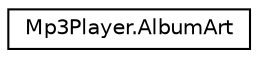 digraph "Graphical Class Hierarchy"
{
  edge [fontname="Helvetica",fontsize="10",labelfontname="Helvetica",labelfontsize="10"];
  node [fontname="Helvetica",fontsize="10",shape=record];
  rankdir="LR";
  Node0 [label="Mp3Player.AlbumArt",height=0.2,width=0.4,color="black", fillcolor="white", style="filled",URL="$class_mp3_player_1_1_album_art.html",tooltip="Class containing utility static methods for getting Id3 data from files : "];
}

